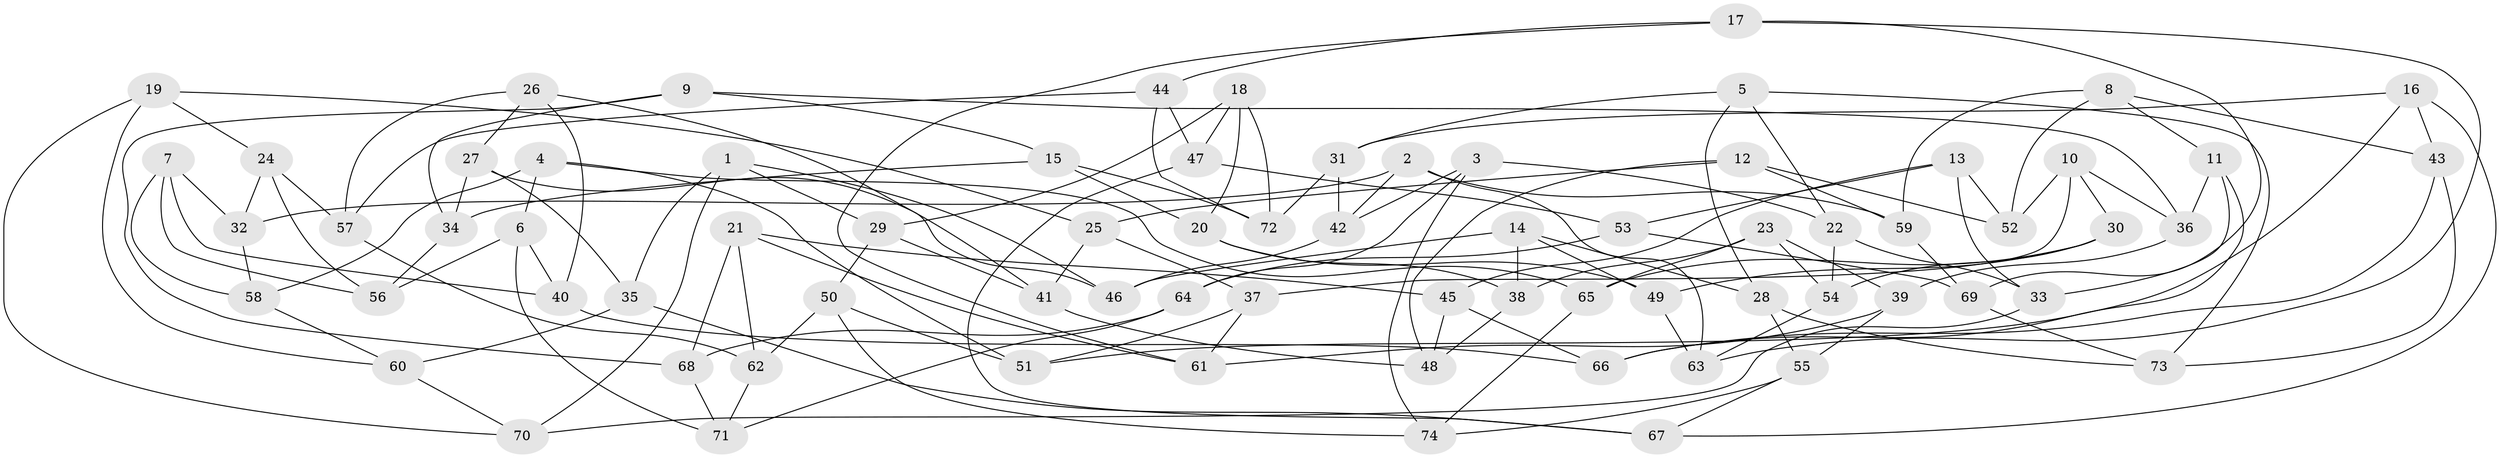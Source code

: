 // coarse degree distribution, {6: 0.5333333333333333, 5: 0.1111111111111111, 4: 0.28888888888888886, 3: 0.06666666666666667}
// Generated by graph-tools (version 1.1) at 2025/24/03/03/25 07:24:27]
// undirected, 74 vertices, 148 edges
graph export_dot {
graph [start="1"]
  node [color=gray90,style=filled];
  1;
  2;
  3;
  4;
  5;
  6;
  7;
  8;
  9;
  10;
  11;
  12;
  13;
  14;
  15;
  16;
  17;
  18;
  19;
  20;
  21;
  22;
  23;
  24;
  25;
  26;
  27;
  28;
  29;
  30;
  31;
  32;
  33;
  34;
  35;
  36;
  37;
  38;
  39;
  40;
  41;
  42;
  43;
  44;
  45;
  46;
  47;
  48;
  49;
  50;
  51;
  52;
  53;
  54;
  55;
  56;
  57;
  58;
  59;
  60;
  61;
  62;
  63;
  64;
  65;
  66;
  67;
  68;
  69;
  70;
  71;
  72;
  73;
  74;
  1 -- 46;
  1 -- 29;
  1 -- 35;
  1 -- 70;
  2 -- 63;
  2 -- 42;
  2 -- 32;
  2 -- 59;
  3 -- 74;
  3 -- 22;
  3 -- 42;
  3 -- 64;
  4 -- 65;
  4 -- 58;
  4 -- 6;
  4 -- 51;
  5 -- 22;
  5 -- 73;
  5 -- 31;
  5 -- 28;
  6 -- 40;
  6 -- 56;
  6 -- 71;
  7 -- 32;
  7 -- 58;
  7 -- 40;
  7 -- 56;
  8 -- 43;
  8 -- 59;
  8 -- 52;
  8 -- 11;
  9 -- 15;
  9 -- 36;
  9 -- 68;
  9 -- 34;
  10 -- 36;
  10 -- 30;
  10 -- 37;
  10 -- 52;
  11 -- 33;
  11 -- 36;
  11 -- 66;
  12 -- 59;
  12 -- 52;
  12 -- 48;
  12 -- 25;
  13 -- 45;
  13 -- 53;
  13 -- 52;
  13 -- 33;
  14 -- 46;
  14 -- 49;
  14 -- 38;
  14 -- 28;
  15 -- 72;
  15 -- 20;
  15 -- 34;
  16 -- 51;
  16 -- 31;
  16 -- 43;
  16 -- 67;
  17 -- 63;
  17 -- 61;
  17 -- 69;
  17 -- 44;
  18 -- 47;
  18 -- 20;
  18 -- 72;
  18 -- 29;
  19 -- 25;
  19 -- 70;
  19 -- 24;
  19 -- 60;
  20 -- 49;
  20 -- 38;
  21 -- 62;
  21 -- 45;
  21 -- 61;
  21 -- 68;
  22 -- 33;
  22 -- 54;
  23 -- 54;
  23 -- 38;
  23 -- 39;
  23 -- 65;
  24 -- 57;
  24 -- 56;
  24 -- 32;
  25 -- 41;
  25 -- 37;
  26 -- 40;
  26 -- 57;
  26 -- 27;
  26 -- 41;
  27 -- 46;
  27 -- 35;
  27 -- 34;
  28 -- 55;
  28 -- 73;
  29 -- 41;
  29 -- 50;
  30 -- 54;
  30 -- 49;
  30 -- 65;
  31 -- 72;
  31 -- 42;
  32 -- 58;
  33 -- 70;
  34 -- 56;
  35 -- 67;
  35 -- 60;
  36 -- 39;
  37 -- 61;
  37 -- 51;
  38 -- 48;
  39 -- 61;
  39 -- 55;
  40 -- 66;
  41 -- 48;
  42 -- 46;
  43 -- 73;
  43 -- 66;
  44 -- 57;
  44 -- 72;
  44 -- 47;
  45 -- 66;
  45 -- 48;
  47 -- 53;
  47 -- 67;
  49 -- 63;
  50 -- 51;
  50 -- 62;
  50 -- 74;
  53 -- 69;
  53 -- 64;
  54 -- 63;
  55 -- 74;
  55 -- 67;
  57 -- 62;
  58 -- 60;
  59 -- 69;
  60 -- 70;
  62 -- 71;
  64 -- 68;
  64 -- 71;
  65 -- 74;
  68 -- 71;
  69 -- 73;
}
